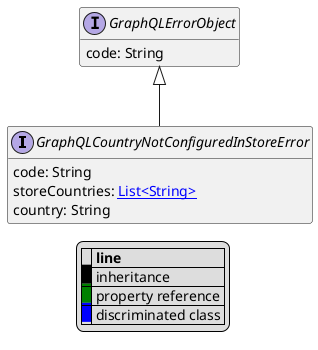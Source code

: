 @startuml

hide empty fields
hide empty methods
legend
|= |= line |
|<back:black>   </back>| inheritance |
|<back:green>   </back>| property reference |
|<back:blue>   </back>| discriminated class |
endlegend
interface GraphQLCountryNotConfiguredInStoreError [[GraphQLCountryNotConfiguredInStoreError.svg]] extends GraphQLErrorObject {
    code: String
    storeCountries: [[String.svg List<String>]]
    country: String
}
interface GraphQLErrorObject [[GraphQLErrorObject.svg]]  {
    code: String
}





@enduml
